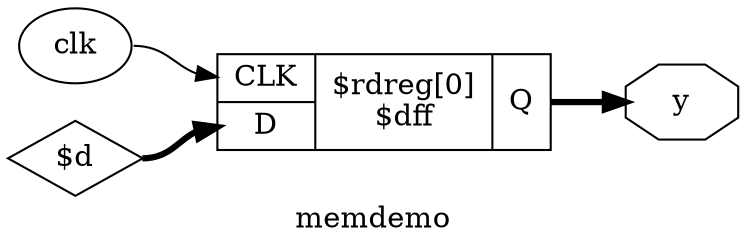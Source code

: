 digraph "memdemo" {
label="memdemo";
rankdir="LR";
remincross=true;
n2 [ shape=octagon, label="y", color="black", fontcolor="black" ];
v0 [ label="clk" ];
c6 [ shape=record, label="{{<p3> CLK|<p4> D}|$rdreg[0]\n$dff|{<p5> Q}}",  ];
n1 [ shape=diamond, label="$d" ];
n1:e -> c6:p4:w [color="black", fontcolor="black", style="setlinewidth(3)", label=""];
c6:p5:e -> n2:w [color="black", fontcolor="black", style="setlinewidth(3)", label=""];
v0:e -> c6:p3:w [color="black", fontcolor="black", label=""];
}
